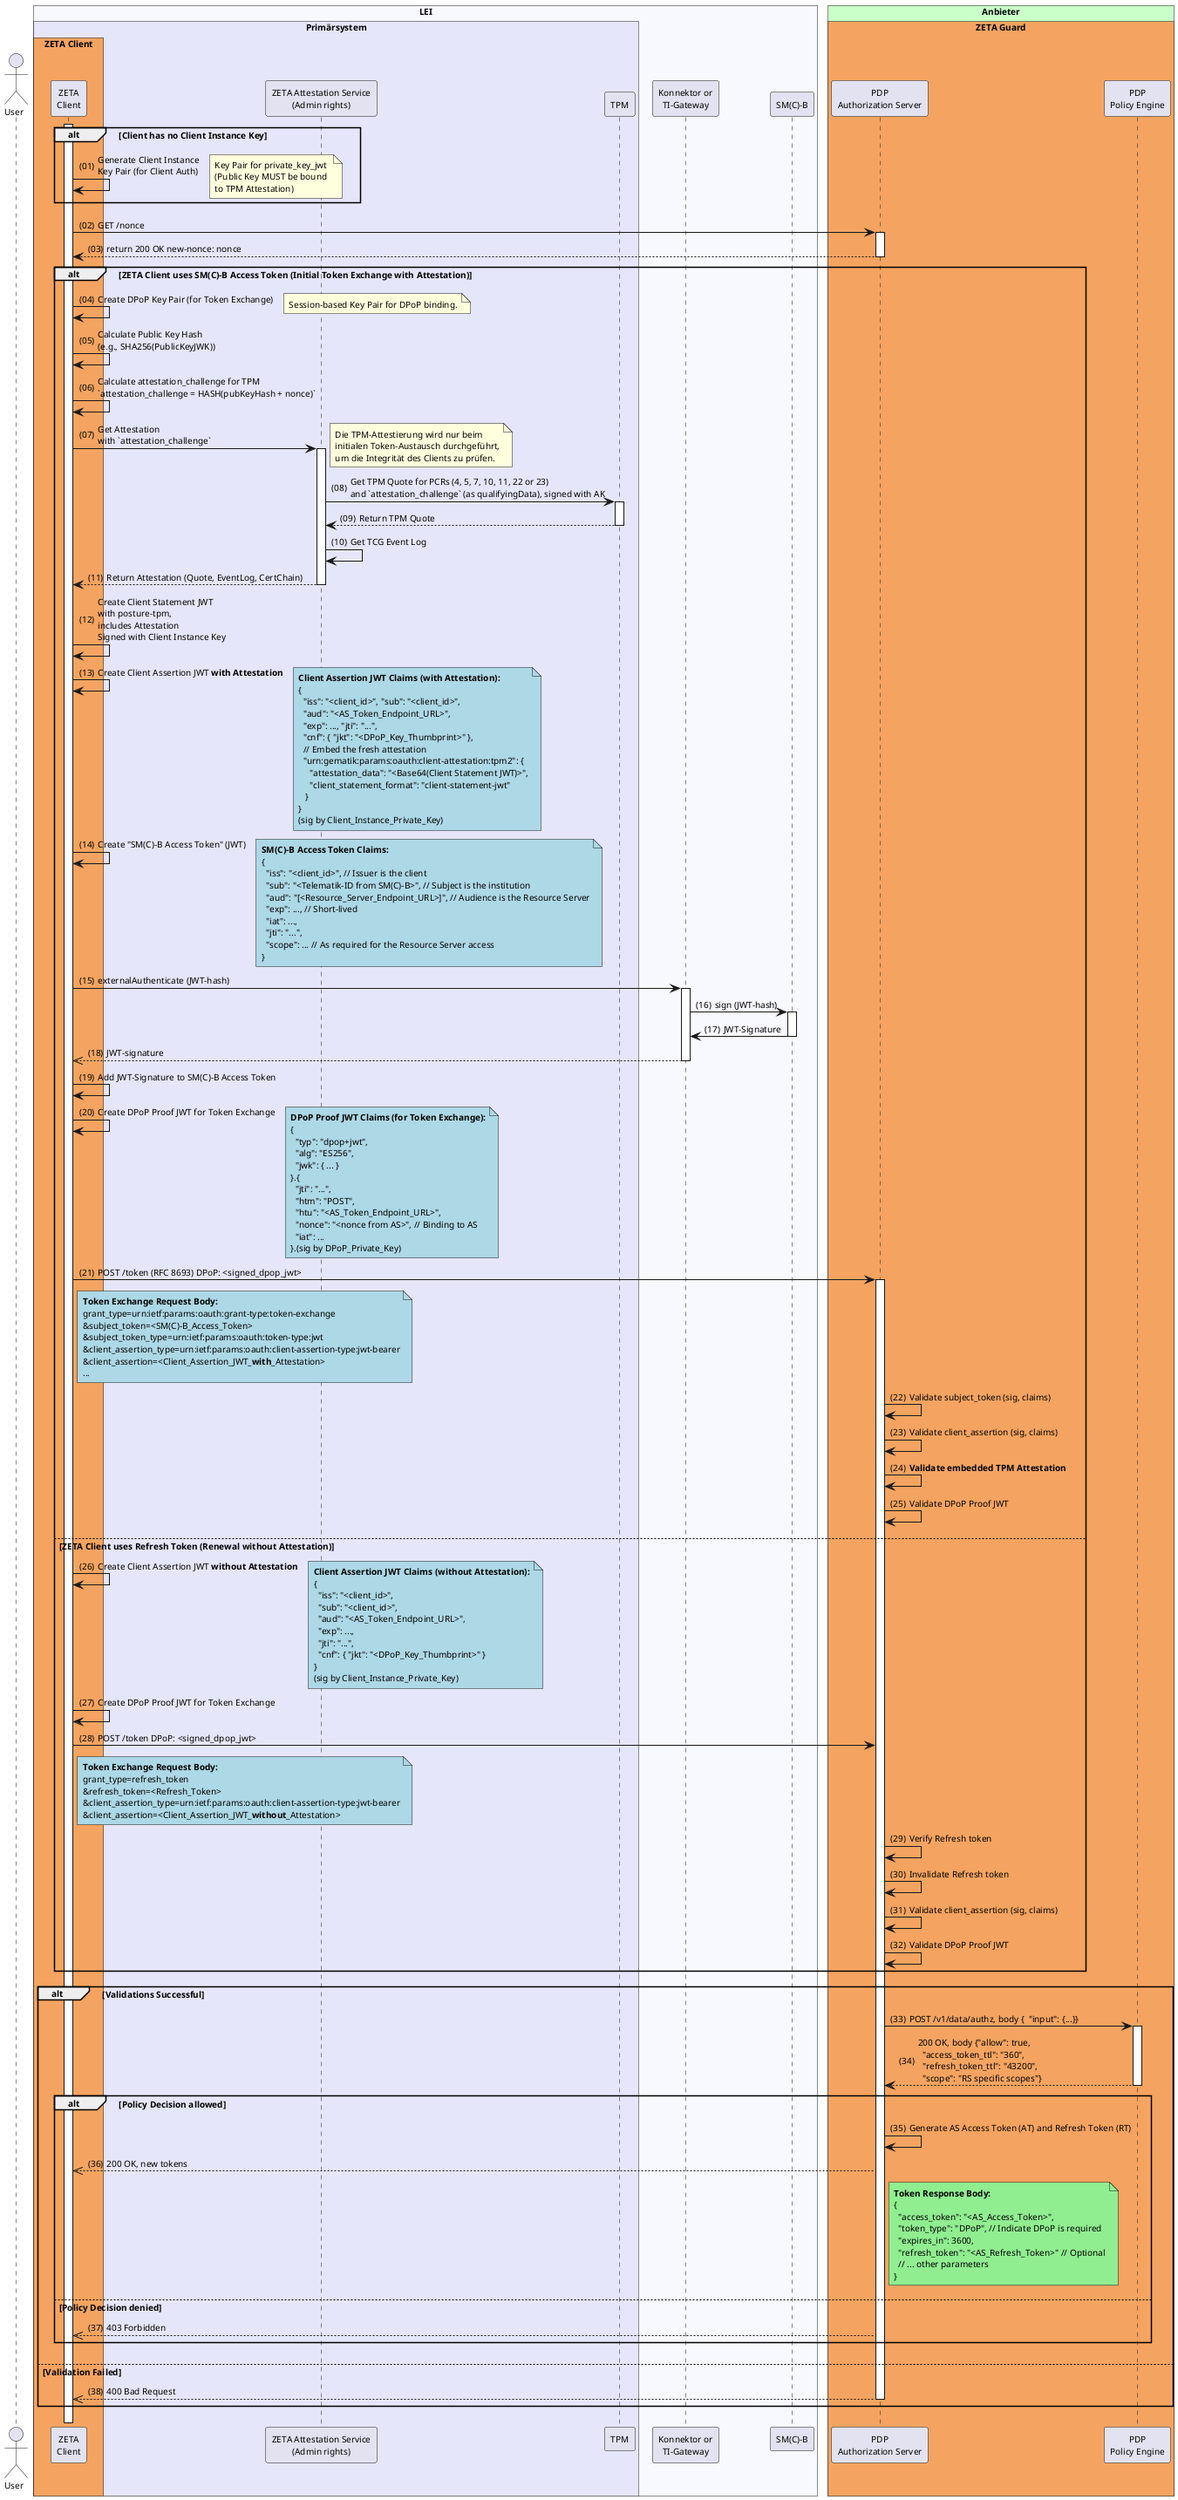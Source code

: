 @startuml "token-exchange-with-client-assertion-jwt-auth"
autonumber "(00)"
skinparam defaultFontSize 10
skinparam defaultFontName Helvetica
skinparam DefaultMonospacedFontName Courier
skinparam lengthAdjust none
skinparam sequenceReferenceBackgroundColor White
skinparam SequenceReferenceFontSize 12
/'skinparam SequenceReferenceFontStyle bold
'/

!pragma teoz true

Actor User
box "LEI" #GhostWhite
  box "Primärsystem" #Lavender
    box "ZETA Client" #SandyBrown
      participant Client as "ZETA\nClient"
    end box
    participant ZAS as "ZETA Attestation Service\n(Admin rights)"
    participant TPM as "TPM"
  end box
  participant Konnektor as "Konnektor or\nTI-Gateway"
  participant SMB as "SM(C)-B"
end box

box "Anbieter" #TECHNOLOGY
  box "ZETA Guard" #SandyBrown
    participant AuthS as "PDP\nAuthorization Server"
    participant PE as "PDP\nPolicy Engine"
  end box
end box

Client ++
alt Client has no Client Instance Key
  Client -> Client : Generate Client Instance\nKey Pair (for Client Auth)
  note right: Key Pair for private_key_jwt \n(Public Key MUST be bound\nto TPM Attestation)
end

Client -> AuthS ++ : GET /nonce
AuthS --> Client --: return 200 OK new-nonce: nonce

alt ZETA Client uses SM(C)-B Access Token (Initial Token Exchange with Attestation)
    Client -> Client : Create DPoP Key Pair (for Token Exchange)
    note right: Session-based Key Pair for DPoP binding.

  ' === START: ATTESTATION SECTION (only for this path) ===
  Client -> Client: Calculate Public Key Hash\n(e.g., SHA256(PublicKeyJWK))
  Client -> Client: Calculate attestation_challenge for TPM\n`attestation_challenge = HASH(pubKeyHash + nonce)`
  Client -> ZAS ++: Get Attestation\nwith `attestation_challenge`
  note right: Die TPM-Attestierung wird nur beim\ninitialen Token-Austausch durchgeführt,\num die Integrität des Clients zu prüfen.
  ZAS -> TPM ++: Get TPM Quote for PCRs (4, 5, 7, 10, 11, 22 or 23)\nand `attestation_challenge` (as qualifyingData), signed with AK
  TPM --> ZAS --: Return TPM Quote
  ZAS -> ZAS: Get TCG Event Log
  ZAS --> Client --: Return Attestation (Quote, EventLog, CertChain)
  Client -> Client: Create Client Statement JWT\nwith posture-tpm,\nincludes Attestation\nSigned with Client Instance Key
  ' === END: ATTESTATION SECTION ===

  Client -> Client : Create Client Assertion JWT **with Attestation**
  note right #lightblue
      **Client Assertion JWT Claims (with Attestation):**
      {
        "iss": "<client_id>", "sub": "<client_id>",
        "aud": "<AS_Token_Endpoint_URL>",
        "exp": ..., "jti": "...",
        "cnf": { "jkt": "<DPoP_Key_Thumbprint>" },
        // Embed the fresh attestation
        "urn:gematik:params:oauth:client-attestation:tpm2": {
           "attestation_data": "<Base64(Client Statement JWT)>",
           "client_statement_format": "client-statement-jwt"
         }
      }
      (sig by Client_Instance_Private_Key)
  end note

  Client -> Client : Create "SM(C)-B Access Token" (JWT)
  note right #lightblue
      **SM(C)-B Access Token Claims:**
      {
        "iss": "<client_id>", // Issuer is the client
        "sub": "<Telematik-ID from SM(C)-B>", // Subject is the institution
        "aud": "[<Resource_Server_Endpoint_URL>]", // Audience is the Resource Server
        "exp": ..., // Short-lived
        "iat": ...,
        "jti": "...",
        "scope": ... // As required for the Resource Server access
      }
  end note

  Client -> Konnektor ++ : externalAuthenticate (JWT-hash)
  Konnektor -> SMB ++ : sign (JWT-hash)
  SMB -> Konnektor -- : JWT-Signature
  Konnektor -->> Client -- : JWT-signature
  Client -> Client : Add JWT-Signature to SM(C)-B Access Token

  Client -> Client : Create DPoP Proof JWT for Token Exchange
  note right #lightblue
      **DPoP Proof JWT Claims (for Token Exchange):**
      {
        "typ": "dpop+jwt",
        "alg": "ES256",
        "jwk": { ... }
      }.{
        "jti": "...",
        "htm": "POST",
        "htu": "<AS_Token_Endpoint_URL>",
        "nonce": "<nonce from AS>", // Binding to AS
        "iat": ...
      }.(sig by DPoP_Private_Key)
  end note

  Client -> AuthS ++ : POST /token (RFC 8693) DPoP: <signed_dpop_jwt>
    note right of Client #lightblue
    **Token Exchange Request Body:**
    grant_type=urn:ietf:params:oauth:grant-type:token-exchange
    &subject_token=<SM(C)-B_Access_Token>
    &subject_token_type=urn:ietf:params:oauth:token-type:jwt
    &client_assertion_type=urn:ietf:params:oauth:client-assertion-type:jwt-bearer
    &client_assertion=<Client_Assertion_JWT_**with**_Attestation>
    ...
    end note
  AuthS -> AuthS : Validate subject_token (sig, claims)
  AuthS -> AuthS : Validate client_assertion (sig, claims)
  AuthS -> AuthS : **Validate embedded TPM Attestation**
  AuthS -> AuthS : Validate DPoP Proof JWT

else ZETA Client uses Refresh Token (Renewal without Attestation)
  Client -> Client : Create Client Assertion JWT **without Attestation**
  note right #lightblue
      **Client Assertion JWT Claims (without Attestation):**
      {
        "iss": "<client_id>",
        "sub": "<client_id>",
        "aud": "<AS_Token_Endpoint_URL>",
        "exp": ...,
        "jti": "...",
        "cnf": { "jkt": "<DPoP_Key_Thumbprint>" }
      }
      (sig by Client_Instance_Private_Key)
  end note

  Client -> Client : Create DPoP Proof JWT for Token Exchange

  Client -> AuthS: POST /token DPoP: <signed_dpop_jwt>
  note right of Client #lightblue
    **Token Exchange Request Body:**
    grant_type=refresh_token
    &refresh_token=<Refresh_Token>
    &client_assertion_type=urn:ietf:params:oauth:client-assertion-type:jwt-bearer
    &client_assertion=<Client_Assertion_JWT_**without**_Attestation>
  end note
  AuthS -> AuthS: Verify Refresh token
  AuthS -> AuthS: Invalidate Refresh token
  AuthS -> AuthS : Validate client_assertion (sig, claims)
  AuthS -> AuthS : Validate DPoP Proof JWT
end alt

alt Validations Successful
  AuthS -> PE ++ : POST /v1/data/authz, body {  "input": {...}}
  PE --> AuthS --: 200 OK, body {"allow": true,\n\
  "access_token_ttl": "360",\n\
  "refresh_token_ttl": "43200",\n\
  "scope": "RS specific scopes"}
  alt Policy Decision allowed
    AuthS -> AuthS : Generate AS Access Token (AT) and Refresh Token (RT)
    AuthS -->> Client: 200 OK, new tokens
        note right of AuthS #lightgreen
        **Token Response Body:**
        {
          "access_token": "<AS_Access_Token>",
          "token_type": "DPoP", // Indicate DPoP is required
          "expires_in": 3600,
          "refresh_token": "<AS_Refresh_Token>" // Optional
          // ... other parameters
        }
    end note

  else Policy Decision denied
    AuthS -->> Client: 403 Forbidden
  end alt
else Validation Failed
    AuthS -->> Client -- : 400 Bad Request
end alt

Client --
@enduml